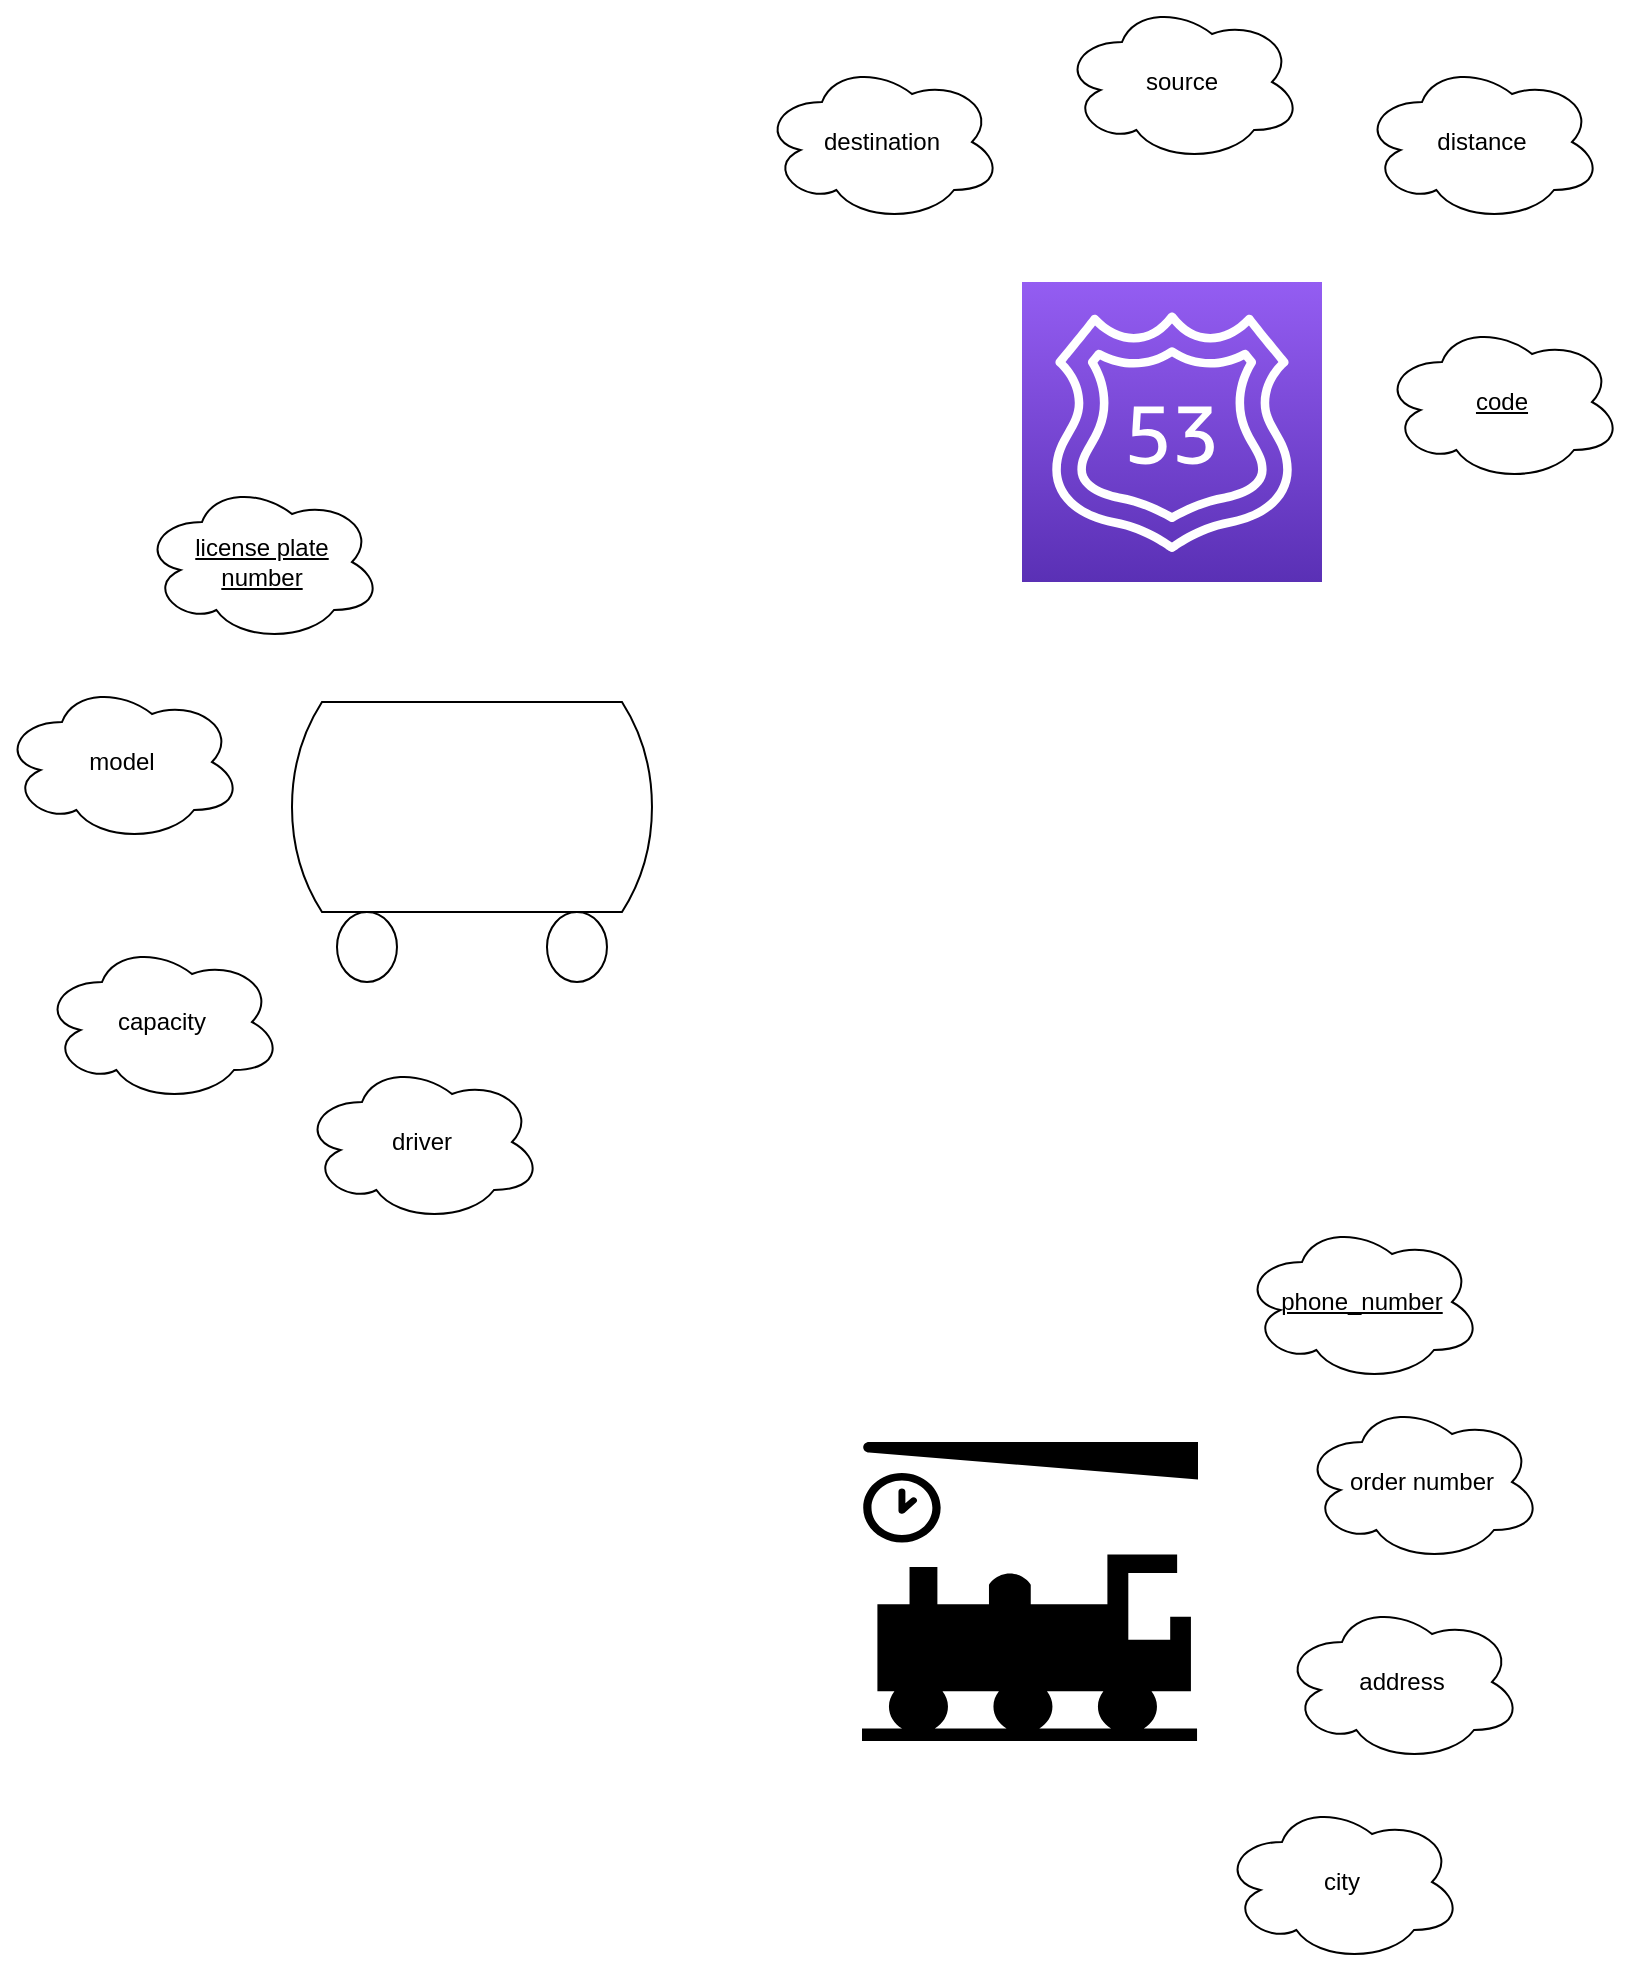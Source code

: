 <mxfile>
    <diagram id="PQc0hHI3qrpOMKgn2ppY" name="Purpose">
        <mxGraphModel dx="1758" dy="1150" grid="1" gridSize="10" guides="1" tooltips="1" connect="1" arrows="1" fold="1" page="1" pageScale="1" pageWidth="850" pageHeight="1100" math="0" shadow="0">
            <root>
                <mxCell id="0"/>
                <mxCell id="1" parent="0"/>
                <mxCell id="2" value="" style="verticalLabelPosition=bottom;outlineConnect=0;align=center;dashed=0;html=1;verticalAlign=top;shape=mxgraph.pid.misc.tank_car,_tank_wagon;" vertex="1" parent="1">
                    <mxGeometry x="150" y="370" width="190" height="140" as="geometry"/>
                </mxCell>
                <mxCell id="3" value="&lt;u&gt;license plate&lt;br&gt;number&lt;/u&gt;" style="ellipse;shape=cloud;whiteSpace=wrap;html=1;" vertex="1" parent="1">
                    <mxGeometry x="80" y="260" width="120" height="80" as="geometry"/>
                </mxCell>
                <mxCell id="4" value="model" style="ellipse;shape=cloud;whiteSpace=wrap;html=1;" vertex="1" parent="1">
                    <mxGeometry x="10" y="360" width="120" height="80" as="geometry"/>
                </mxCell>
                <mxCell id="5" value="capacity" style="ellipse;shape=cloud;whiteSpace=wrap;html=1;" vertex="1" parent="1">
                    <mxGeometry x="30" y="490" width="120" height="80" as="geometry"/>
                </mxCell>
                <mxCell id="6" value="driver" style="ellipse;shape=cloud;whiteSpace=wrap;html=1;" vertex="1" parent="1">
                    <mxGeometry x="160" y="550" width="120" height="80" as="geometry"/>
                </mxCell>
                <mxCell id="7" value="" style="shape=mxgraph.signs.transportation.train_station;html=1;pointerEvents=1;fillColor=#000000;strokeColor=none;verticalLabelPosition=bottom;verticalAlign=top;align=center;" vertex="1" parent="1">
                    <mxGeometry x="440" y="740" width="168" height="149.5" as="geometry"/>
                </mxCell>
                <mxCell id="8" value="city" style="ellipse;shape=cloud;whiteSpace=wrap;html=1;" vertex="1" parent="1">
                    <mxGeometry x="620" y="920" width="120" height="80" as="geometry"/>
                </mxCell>
                <mxCell id="9" value="address" style="ellipse;shape=cloud;whiteSpace=wrap;html=1;" vertex="1" parent="1">
                    <mxGeometry x="650" y="820" width="120" height="80" as="geometry"/>
                </mxCell>
                <mxCell id="10" value="order number" style="ellipse;shape=cloud;whiteSpace=wrap;html=1;" vertex="1" parent="1">
                    <mxGeometry x="660" y="720" width="120" height="80" as="geometry"/>
                </mxCell>
                <mxCell id="11" value="&lt;u&gt;phone_number&lt;/u&gt;" style="ellipse;shape=cloud;whiteSpace=wrap;html=1;" vertex="1" parent="1">
                    <mxGeometry x="630" y="630" width="120" height="80" as="geometry"/>
                </mxCell>
                <mxCell id="12" value="" style="sketch=0;points=[[0,0,0],[0.25,0,0],[0.5,0,0],[0.75,0,0],[1,0,0],[0,1,0],[0.25,1,0],[0.5,1,0],[0.75,1,0],[1,1,0],[0,0.25,0],[0,0.5,0],[0,0.75,0],[1,0.25,0],[1,0.5,0],[1,0.75,0]];outlineConnect=0;fontColor=#232F3E;gradientColor=#945DF2;gradientDirection=north;fillColor=#5A30B5;strokeColor=#ffffff;dashed=0;verticalLabelPosition=bottom;verticalAlign=top;align=center;html=1;fontSize=12;fontStyle=0;aspect=fixed;shape=mxgraph.aws4.resourceIcon;resIcon=mxgraph.aws4.route_53;" vertex="1" parent="1">
                    <mxGeometry x="520" y="160" width="150" height="150" as="geometry"/>
                </mxCell>
                <mxCell id="13" value="&lt;u&gt;code&lt;/u&gt;" style="ellipse;shape=cloud;whiteSpace=wrap;html=1;" vertex="1" parent="1">
                    <mxGeometry x="700" y="180" width="120" height="80" as="geometry"/>
                </mxCell>
                <mxCell id="14" value="distance" style="ellipse;shape=cloud;whiteSpace=wrap;html=1;" vertex="1" parent="1">
                    <mxGeometry x="690" y="50" width="120" height="80" as="geometry"/>
                </mxCell>
                <mxCell id="15" value="source" style="ellipse;shape=cloud;whiteSpace=wrap;html=1;" vertex="1" parent="1">
                    <mxGeometry x="540" y="20" width="120" height="80" as="geometry"/>
                </mxCell>
                <mxCell id="16" value="destination" style="ellipse;shape=cloud;whiteSpace=wrap;html=1;" vertex="1" parent="1">
                    <mxGeometry x="390" y="50" width="120" height="80" as="geometry"/>
                </mxCell>
            </root>
        </mxGraphModel>
    </diagram>
    <diagram id="nTQ3P36zDQbbWtxib8l5" name="ER">
        <mxGraphModel dx="1758" dy="1150" grid="1" gridSize="10" guides="1" tooltips="1" connect="1" arrows="1" fold="1" page="1" pageScale="1" pageWidth="850" pageHeight="1100" math="0" shadow="0">
            <root>
                <mxCell id="NmqzdTuwULLtUXm6ko5C-0"/>
                <mxCell id="NmqzdTuwULLtUXm6ko5C-1" parent="NmqzdTuwULLtUXm6ko5C-0"/>
                <mxCell id="NmqzdTuwULLtUXm6ko5C-3" value="Route" style="whiteSpace=wrap;html=1;align=center;" vertex="1" parent="NmqzdTuwULLtUXm6ko5C-1">
                    <mxGeometry x="120" y="400" width="100" height="40" as="geometry"/>
                </mxCell>
                <mxCell id="NmqzdTuwULLtUXm6ko5C-4" value="Bus" style="whiteSpace=wrap;html=1;align=center;" vertex="1" parent="NmqzdTuwULLtUXm6ko5C-1">
                    <mxGeometry x="580" y="400" width="100" height="40" as="geometry"/>
                </mxCell>
                <mxCell id="NmqzdTuwULLtUXm6ko5C-5" value="Bus Station" style="whiteSpace=wrap;html=1;align=center;" vertex="1" parent="NmqzdTuwULLtUXm6ko5C-1">
                    <mxGeometry x="380" y="600" width="100" height="40" as="geometry"/>
                </mxCell>
                <mxCell id="NmqzdTuwULLtUXm6ko5C-15" style="edgeStyle=none;html=1;exitX=0.5;exitY=1;exitDx=0;exitDy=0;entryX=0.5;entryY=0;entryDx=0;entryDy=0;endArrow=none;endFill=0;" edge="1" parent="NmqzdTuwULLtUXm6ko5C-1" source="NmqzdTuwULLtUXm6ko5C-6" target="NmqzdTuwULLtUXm6ko5C-3">
                    <mxGeometry relative="1" as="geometry"/>
                </mxCell>
                <mxCell id="NmqzdTuwULLtUXm6ko5C-6" value="route_code" style="ellipse;whiteSpace=wrap;html=1;align=center;fontStyle=4;" vertex="1" parent="NmqzdTuwULLtUXm6ko5C-1">
                    <mxGeometry x="120" y="280" width="100" height="40" as="geometry"/>
                </mxCell>
                <mxCell id="NmqzdTuwULLtUXm6ko5C-20" value="" style="edgeStyle=none;html=1;endArrow=none;endFill=0;" edge="1" parent="NmqzdTuwULLtUXm6ko5C-1" source="NmqzdTuwULLtUXm6ko5C-7" target="NmqzdTuwULLtUXm6ko5C-5">
                    <mxGeometry relative="1" as="geometry"/>
                </mxCell>
                <mxCell id="NmqzdTuwULLtUXm6ko5C-7" value="phone_number" style="ellipse;whiteSpace=wrap;html=1;align=center;fontStyle=4;" vertex="1" parent="NmqzdTuwULLtUXm6ko5C-1">
                    <mxGeometry x="380" y="670" width="100" height="40" as="geometry"/>
                </mxCell>
                <mxCell id="NmqzdTuwULLtUXm6ko5C-26" style="edgeStyle=none;html=1;exitX=0.5;exitY=1;exitDx=0;exitDy=0;entryX=1;entryY=0;entryDx=0;entryDy=0;endArrow=none;endFill=0;" edge="1" parent="NmqzdTuwULLtUXm6ko5C-1" source="NmqzdTuwULLtUXm6ko5C-8" target="NmqzdTuwULLtUXm6ko5C-4">
                    <mxGeometry relative="1" as="geometry"/>
                </mxCell>
                <mxCell id="NmqzdTuwULLtUXm6ko5C-8" value="license_plate" style="ellipse;whiteSpace=wrap;html=1;align=center;fontStyle=4;" vertex="1" parent="NmqzdTuwULLtUXm6ko5C-1">
                    <mxGeometry x="630" y="310" width="100" height="40" as="geometry"/>
                </mxCell>
                <mxCell id="NmqzdTuwULLtUXm6ko5C-14" style="edgeStyle=none;html=1;exitX=1;exitY=1;exitDx=0;exitDy=0;entryX=0.18;entryY=0.05;entryDx=0;entryDy=0;entryPerimeter=0;endArrow=none;endFill=0;" edge="1" parent="NmqzdTuwULLtUXm6ko5C-1" source="NmqzdTuwULLtUXm6ko5C-9" target="NmqzdTuwULLtUXm6ko5C-3">
                    <mxGeometry relative="1" as="geometry"/>
                </mxCell>
                <mxCell id="NmqzdTuwULLtUXm6ko5C-9" value="distance" style="ellipse;whiteSpace=wrap;html=1;align=center;" vertex="1" parent="NmqzdTuwULLtUXm6ko5C-1">
                    <mxGeometry x="20" y="330" width="100" height="40" as="geometry"/>
                </mxCell>
                <mxCell id="NmqzdTuwULLtUXm6ko5C-16" style="edgeStyle=none;html=1;exitX=0;exitY=1;exitDx=0;exitDy=0;entryX=0.867;entryY=0.017;entryDx=0;entryDy=0;endArrow=none;endFill=0;entryPerimeter=0;" edge="1" parent="NmqzdTuwULLtUXm6ko5C-1" source="NmqzdTuwULLtUXm6ko5C-11" target="NmqzdTuwULLtUXm6ko5C-3">
                    <mxGeometry relative="1" as="geometry"/>
                </mxCell>
                <mxCell id="NmqzdTuwULLtUXm6ko5C-11" value="source" style="ellipse;whiteSpace=wrap;html=1;align=center;" vertex="1" parent="NmqzdTuwULLtUXm6ko5C-1">
                    <mxGeometry x="220" y="330" width="100" height="40" as="geometry"/>
                </mxCell>
                <mxCell id="NmqzdTuwULLtUXm6ko5C-13" style="edgeStyle=none;html=1;exitX=1;exitY=0.5;exitDx=0;exitDy=0;entryX=0;entryY=0.5;entryDx=0;entryDy=0;endArrow=none;endFill=0;" edge="1" parent="NmqzdTuwULLtUXm6ko5C-1" source="NmqzdTuwULLtUXm6ko5C-12" target="NmqzdTuwULLtUXm6ko5C-3">
                    <mxGeometry relative="1" as="geometry"/>
                </mxCell>
                <mxCell id="NmqzdTuwULLtUXm6ko5C-12" value="destination" style="ellipse;whiteSpace=wrap;html=1;align=center;" vertex="1" parent="NmqzdTuwULLtUXm6ko5C-1">
                    <mxGeometry y="400" width="100" height="40" as="geometry"/>
                </mxCell>
                <mxCell id="NmqzdTuwULLtUXm6ko5C-21" style="edgeStyle=none;html=1;exitX=1;exitY=0.5;exitDx=0;exitDy=0;entryX=0;entryY=1;entryDx=0;entryDy=0;endArrow=none;endFill=0;" edge="1" parent="NmqzdTuwULLtUXm6ko5C-1" source="NmqzdTuwULLtUXm6ko5C-18" target="NmqzdTuwULLtUXm6ko5C-5">
                    <mxGeometry relative="1" as="geometry"/>
                </mxCell>
                <mxCell id="NmqzdTuwULLtUXm6ko5C-18" value="city" style="ellipse;whiteSpace=wrap;html=1;align=center;" vertex="1" parent="NmqzdTuwULLtUXm6ko5C-1">
                    <mxGeometry x="260" y="630" width="100" height="40" as="geometry"/>
                </mxCell>
                <mxCell id="NmqzdTuwULLtUXm6ko5C-22" style="edgeStyle=none;html=1;exitX=0;exitY=0.5;exitDx=0;exitDy=0;entryX=1;entryY=1;entryDx=0;entryDy=0;endArrow=none;endFill=0;" edge="1" parent="NmqzdTuwULLtUXm6ko5C-1" source="NmqzdTuwULLtUXm6ko5C-19" target="NmqzdTuwULLtUXm6ko5C-5">
                    <mxGeometry relative="1" as="geometry"/>
                </mxCell>
                <mxCell id="NmqzdTuwULLtUXm6ko5C-19" value="address" style="ellipse;whiteSpace=wrap;html=1;align=center;" vertex="1" parent="NmqzdTuwULLtUXm6ko5C-1">
                    <mxGeometry x="500" y="630" width="100" height="40" as="geometry"/>
                </mxCell>
                <mxCell id="NmqzdTuwULLtUXm6ko5C-24" style="edgeStyle=none;html=1;exitX=1;exitY=0;exitDx=0;exitDy=0;entryX=0.25;entryY=1;entryDx=0;entryDy=0;endArrow=none;endFill=0;" edge="1" parent="NmqzdTuwULLtUXm6ko5C-1" source="NmqzdTuwULLtUXm6ko5C-23" target="NmqzdTuwULLtUXm6ko5C-5">
                    <mxGeometry relative="1" as="geometry"/>
                </mxCell>
                <mxCell id="NmqzdTuwULLtUXm6ko5C-23" value="name" style="ellipse;whiteSpace=wrap;html=1;align=center;" vertex="1" parent="NmqzdTuwULLtUXm6ko5C-1">
                    <mxGeometry x="260" y="680" width="100" height="40" as="geometry"/>
                </mxCell>
                <mxCell id="NmqzdTuwULLtUXm6ko5C-27" style="edgeStyle=none;html=1;exitX=0.5;exitY=0;exitDx=0;exitDy=0;entryX=0.75;entryY=1;entryDx=0;entryDy=0;endArrow=none;endFill=0;" edge="1" parent="NmqzdTuwULLtUXm6ko5C-1" source="NmqzdTuwULLtUXm6ko5C-25" target="NmqzdTuwULLtUXm6ko5C-4">
                    <mxGeometry relative="1" as="geometry"/>
                </mxCell>
                <mxCell id="NmqzdTuwULLtUXm6ko5C-25" value="driver" style="ellipse;whiteSpace=wrap;html=1;align=center;" vertex="1" parent="NmqzdTuwULLtUXm6ko5C-1">
                    <mxGeometry x="610" y="490" width="100" height="40" as="geometry"/>
                </mxCell>
                <mxCell id="NmqzdTuwULLtUXm6ko5C-29" style="edgeStyle=none;html=1;exitX=0;exitY=1;exitDx=0;exitDy=0;entryX=1;entryY=0.25;entryDx=0;entryDy=0;endArrow=none;endFill=0;" edge="1" parent="NmqzdTuwULLtUXm6ko5C-1" source="NmqzdTuwULLtUXm6ko5C-28" target="NmqzdTuwULLtUXm6ko5C-4">
                    <mxGeometry relative="1" as="geometry"/>
                </mxCell>
                <mxCell id="NmqzdTuwULLtUXm6ko5C-28" value="model" style="ellipse;whiteSpace=wrap;html=1;align=center;" vertex="1" parent="NmqzdTuwULLtUXm6ko5C-1">
                    <mxGeometry x="710" y="360" width="100" height="40" as="geometry"/>
                </mxCell>
                <mxCell id="NmqzdTuwULLtUXm6ko5C-31" style="edgeStyle=none;html=1;exitX=0;exitY=0;exitDx=0;exitDy=0;entryX=1;entryY=1;entryDx=0;entryDy=0;endArrow=none;endFill=0;" edge="1" parent="NmqzdTuwULLtUXm6ko5C-1" source="NmqzdTuwULLtUXm6ko5C-30" target="NmqzdTuwULLtUXm6ko5C-4">
                    <mxGeometry relative="1" as="geometry"/>
                </mxCell>
                <mxCell id="NmqzdTuwULLtUXm6ko5C-30" value="capacity" style="ellipse;whiteSpace=wrap;html=1;align=center;" vertex="1" parent="NmqzdTuwULLtUXm6ko5C-1">
                    <mxGeometry x="700" y="440" width="100" height="40" as="geometry"/>
                </mxCell>
                <mxCell id="NmqzdTuwULLtUXm6ko5C-34" style="edgeStyle=none;html=1;exitX=0;exitY=0.5;exitDx=0;exitDy=0;endArrow=ERone;endFill=0;" edge="1" parent="NmqzdTuwULLtUXm6ko5C-1" source="NmqzdTuwULLtUXm6ko5C-32" target="NmqzdTuwULLtUXm6ko5C-3">
                    <mxGeometry relative="1" as="geometry"/>
                </mxCell>
                <mxCell id="NmqzdTuwULLtUXm6ko5C-39" style="edgeStyle=none;html=1;exitX=1;exitY=0.5;exitDx=0;exitDy=0;endArrow=ERone;endFill=0;entryX=0;entryY=0.5;entryDx=0;entryDy=0;" edge="1" parent="NmqzdTuwULLtUXm6ko5C-1" source="NmqzdTuwULLtUXm6ko5C-32" target="NmqzdTuwULLtUXm6ko5C-4">
                    <mxGeometry relative="1" as="geometry">
                        <mxPoint x="570" y="420" as="targetPoint"/>
                    </mxGeometry>
                </mxCell>
                <mxCell id="NmqzdTuwULLtUXm6ko5C-32" value="is covered by" style="shape=rhombus;perimeter=rhombusPerimeter;whiteSpace=wrap;html=1;align=center;" vertex="1" parent="NmqzdTuwULLtUXm6ko5C-1">
                    <mxGeometry x="350" y="390" width="120" height="60" as="geometry"/>
                </mxCell>
                <mxCell id="NmqzdTuwULLtUXm6ko5C-36" style="edgeStyle=none;html=1;exitX=1;exitY=1;exitDx=0;exitDy=0;entryX=0;entryY=0;entryDx=0;entryDy=0;endArrow=ERmany;endFill=0;" edge="1" parent="NmqzdTuwULLtUXm6ko5C-1" source="NmqzdTuwULLtUXm6ko5C-35" target="NmqzdTuwULLtUXm6ko5C-5">
                    <mxGeometry relative="1" as="geometry"/>
                </mxCell>
                <mxCell id="NmqzdTuwULLtUXm6ko5C-37" style="edgeStyle=none;html=1;exitX=0;exitY=0;exitDx=0;exitDy=0;entryX=1;entryY=1;entryDx=0;entryDy=0;endArrow=ERmany;endFill=0;" edge="1" parent="NmqzdTuwULLtUXm6ko5C-1" source="NmqzdTuwULLtUXm6ko5C-35" target="NmqzdTuwULLtUXm6ko5C-3">
                    <mxGeometry relative="1" as="geometry"/>
                </mxCell>
                <mxCell id="NmqzdTuwULLtUXm6ko5C-35" value="is part of" style="shape=rhombus;perimeter=rhombusPerimeter;whiteSpace=wrap;html=1;align=center;" vertex="1" parent="NmqzdTuwULLtUXm6ko5C-1">
                    <mxGeometry x="230" y="500" width="120" height="60" as="geometry"/>
                </mxCell>
            </root>
        </mxGraphModel>
    </diagram>
    <diagram id="9VBTvCEBfb6KlTF9gf0t" name="UML">
        <mxGraphModel dx="1758" dy="1150" grid="1" gridSize="10" guides="1" tooltips="1" connect="1" arrows="1" fold="1" page="1" pageScale="1" pageWidth="850" pageHeight="1100" math="0" shadow="0">
            <root>
                <mxCell id="CJDvMfQSC2MPl48PVfgP-0"/>
                <mxCell id="CJDvMfQSC2MPl48PVfgP-1" parent="CJDvMfQSC2MPl48PVfgP-0"/>
                <mxCell id="CJDvMfQSC2MPl48PVfgP-2" value="Station" style="swimlane;fontStyle=0;childLayout=stackLayout;horizontal=1;startSize=26;fillColor=none;horizontalStack=0;resizeParent=1;resizeParentMax=0;resizeLast=0;collapsible=1;marginBottom=0;" vertex="1" parent="CJDvMfQSC2MPl48PVfgP-1">
                    <mxGeometry x="350" y="580" width="140" height="104" as="geometry"/>
                </mxCell>
                <mxCell id="CJDvMfQSC2MPl48PVfgP-3" value="+ field: type" style="text;strokeColor=none;fillColor=none;align=left;verticalAlign=top;spacingLeft=4;spacingRight=4;overflow=hidden;rotatable=0;points=[[0,0.5],[1,0.5]];portConstraint=eastwest;" vertex="1" parent="CJDvMfQSC2MPl48PVfgP-2">
                    <mxGeometry y="26" width="140" height="26" as="geometry"/>
                </mxCell>
                <mxCell id="CJDvMfQSC2MPl48PVfgP-4" value="+ field: type" style="text;strokeColor=none;fillColor=none;align=left;verticalAlign=top;spacingLeft=4;spacingRight=4;overflow=hidden;rotatable=0;points=[[0,0.5],[1,0.5]];portConstraint=eastwest;" vertex="1" parent="CJDvMfQSC2MPl48PVfgP-2">
                    <mxGeometry y="52" width="140" height="26" as="geometry"/>
                </mxCell>
                <mxCell id="CJDvMfQSC2MPl48PVfgP-5" value="+ field: type" style="text;strokeColor=none;fillColor=none;align=left;verticalAlign=top;spacingLeft=4;spacingRight=4;overflow=hidden;rotatable=0;points=[[0,0.5],[1,0.5]];portConstraint=eastwest;" vertex="1" parent="CJDvMfQSC2MPl48PVfgP-2">
                    <mxGeometry y="78" width="140" height="26" as="geometry"/>
                </mxCell>
                <mxCell id="CJDvMfQSC2MPl48PVfgP-6" value="Bus" style="swimlane;fontStyle=0;childLayout=stackLayout;horizontal=1;startSize=26;fillColor=none;horizontalStack=0;resizeParent=1;resizeParentMax=0;resizeLast=0;collapsible=1;marginBottom=0;" vertex="1" parent="CJDvMfQSC2MPl48PVfgP-1">
                    <mxGeometry x="600" y="330" width="140" height="104" as="geometry"/>
                </mxCell>
                <mxCell id="CJDvMfQSC2MPl48PVfgP-7" value="+ field: type" style="text;strokeColor=none;fillColor=none;align=left;verticalAlign=top;spacingLeft=4;spacingRight=4;overflow=hidden;rotatable=0;points=[[0,0.5],[1,0.5]];portConstraint=eastwest;" vertex="1" parent="CJDvMfQSC2MPl48PVfgP-6">
                    <mxGeometry y="26" width="140" height="26" as="geometry"/>
                </mxCell>
                <mxCell id="CJDvMfQSC2MPl48PVfgP-8" value="+ field: type" style="text;strokeColor=none;fillColor=none;align=left;verticalAlign=top;spacingLeft=4;spacingRight=4;overflow=hidden;rotatable=0;points=[[0,0.5],[1,0.5]];portConstraint=eastwest;" vertex="1" parent="CJDvMfQSC2MPl48PVfgP-6">
                    <mxGeometry y="52" width="140" height="26" as="geometry"/>
                </mxCell>
                <mxCell id="CJDvMfQSC2MPl48PVfgP-9" value="+ field: type" style="text;strokeColor=none;fillColor=none;align=left;verticalAlign=top;spacingLeft=4;spacingRight=4;overflow=hidden;rotatable=0;points=[[0,0.5],[1,0.5]];portConstraint=eastwest;" vertex="1" parent="CJDvMfQSC2MPl48PVfgP-6">
                    <mxGeometry y="78" width="140" height="26" as="geometry"/>
                </mxCell>
                <mxCell id="CJDvMfQSC2MPl48PVfgP-10" value="Route" style="swimlane;fontStyle=0;childLayout=stackLayout;horizontal=1;startSize=26;fillColor=none;horizontalStack=0;resizeParent=1;resizeParentMax=0;resizeLast=0;collapsible=1;marginBottom=0;" vertex="1" parent="CJDvMfQSC2MPl48PVfgP-1">
                    <mxGeometry x="60" y="330" width="140" height="130" as="geometry"/>
                </mxCell>
                <mxCell id="CJDvMfQSC2MPl48PVfgP-11" value="+ route_code: int" style="text;strokeColor=none;fillColor=none;align=left;verticalAlign=top;spacingLeft=4;spacingRight=4;overflow=hidden;rotatable=0;points=[[0,0.5],[1,0.5]];portConstraint=eastwest;fontStyle=4" vertex="1" parent="CJDvMfQSC2MPl48PVfgP-10">
                    <mxGeometry y="26" width="140" height="26" as="geometry"/>
                </mxCell>
                <mxCell id="CJDvMfQSC2MPl48PVfgP-12" value="+ distance_km: int" style="text;strokeColor=none;fillColor=none;align=left;verticalAlign=top;spacingLeft=4;spacingRight=4;overflow=hidden;rotatable=0;points=[[0,0.5],[1,0.5]];portConstraint=eastwest;" vertex="1" parent="CJDvMfQSC2MPl48PVfgP-10">
                    <mxGeometry y="52" width="140" height="26" as="geometry"/>
                </mxCell>
                <mxCell id="CJDvMfQSC2MPl48PVfgP-13" value="+ source: string" style="text;strokeColor=none;fillColor=none;align=left;verticalAlign=top;spacingLeft=4;spacingRight=4;overflow=hidden;rotatable=0;points=[[0,0.5],[1,0.5]];portConstraint=eastwest;" vertex="1" parent="CJDvMfQSC2MPl48PVfgP-10">
                    <mxGeometry y="78" width="140" height="26" as="geometry"/>
                </mxCell>
                <mxCell id="CJDvMfQSC2MPl48PVfgP-14" value="+ destination: string" style="text;strokeColor=none;fillColor=none;align=left;verticalAlign=top;spacingLeft=4;spacingRight=4;overflow=hidden;rotatable=0;points=[[0,0.5],[1,0.5]];portConstraint=eastwest;" vertex="1" parent="CJDvMfQSC2MPl48PVfgP-10">
                    <mxGeometry y="104" width="140" height="26" as="geometry"/>
                </mxCell>
            </root>
        </mxGraphModel>
    </diagram>
</mxfile>